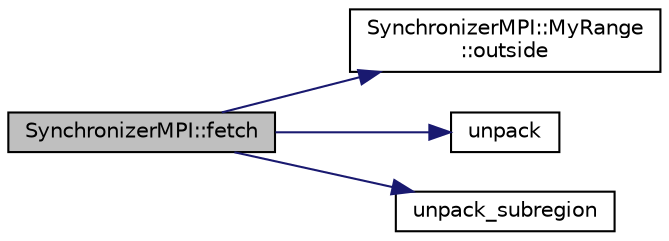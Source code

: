 digraph "SynchronizerMPI::fetch"
{
  edge [fontname="Helvetica",fontsize="10",labelfontname="Helvetica",labelfontsize="10"];
  node [fontname="Helvetica",fontsize="10",shape=record];
  rankdir="LR";
  Node1 [label="SynchronizerMPI::fetch",height=0.2,width=0.4,color="black", fillcolor="grey75", style="filled", fontcolor="black"];
  Node1 -> Node2 [color="midnightblue",fontsize="10",style="solid"];
  Node2 [label="SynchronizerMPI::MyRange\l::outside",height=0.2,width=0.4,color="black", fillcolor="white", style="filled",URL="$class_synchronizer_m_p_i_1_1_my_range.html#ad6983d8512541933b4d057bbb2e99700"];
  Node1 -> Node3 [color="midnightblue",fontsize="10",style="solid"];
  Node3 [label="unpack",height=0.2,width=0.4,color="black", fillcolor="white", style="filled",URL="$_p_u_pkernels_m_p_i_8h.html#a8b5aa2551611fcb7d92dda8966cbbda3"];
  Node1 -> Node4 [color="midnightblue",fontsize="10",style="solid"];
  Node4 [label="unpack_subregion",height=0.2,width=0.4,color="black", fillcolor="white", style="filled",URL="$_p_u_pkernels_m_p_i_8h.html#a0d024fa525007ee6941795fb3f66f92d"];
}
